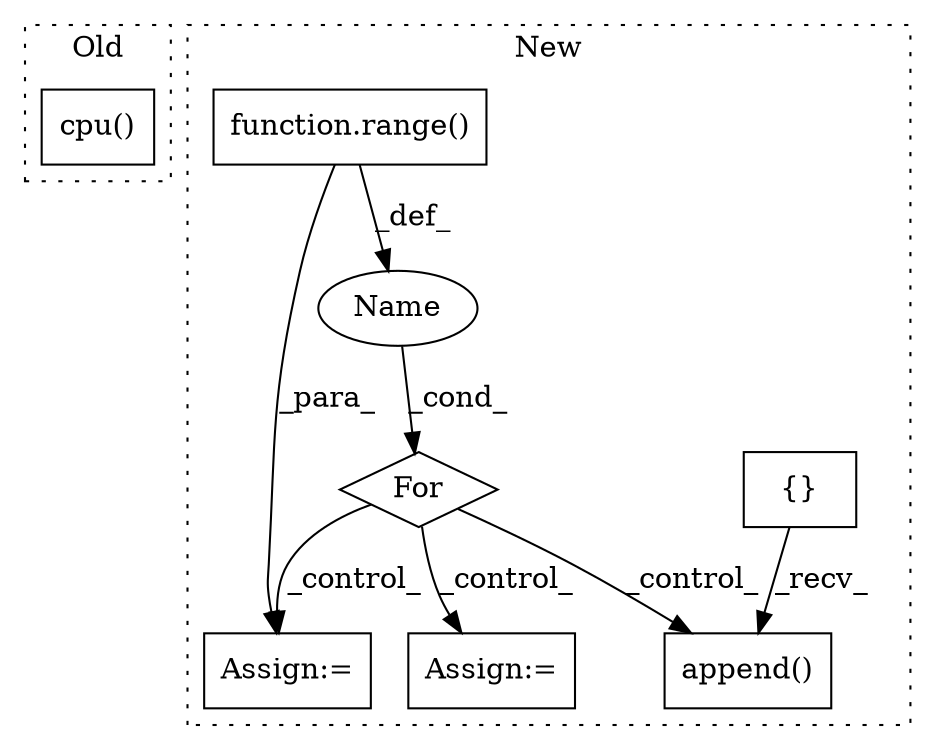 digraph G {
subgraph cluster0 {
1 [label="cpu()" a="75" s="2199" l="24" shape="box"];
label = "Old";
style="dotted";
}
subgraph cluster1 {
2 [label="append()" a="75" s="1536,1551" l="12,1" shape="box"];
3 [label="{}" a="59" s="1215,1215" l="2,1" shape="box"];
4 [label="For" a="107" s="1226,1262" l="4,14" shape="diamond"];
5 [label="Name" a="87" s="1230" l="5" shape="ellipse"];
6 [label="function.range()" a="75" s="1239,1261" l="6,1" shape="box"];
7 [label="Assign:=" a="68" s="1452" l="3" shape="box"];
8 [label="Assign:=" a="68" s="1505" l="3" shape="box"];
label = "New";
style="dotted";
}
3 -> 2 [label="_recv_"];
4 -> 8 [label="_control_"];
4 -> 7 [label="_control_"];
4 -> 2 [label="_control_"];
5 -> 4 [label="_cond_"];
6 -> 5 [label="_def_"];
6 -> 8 [label="_para_"];
}